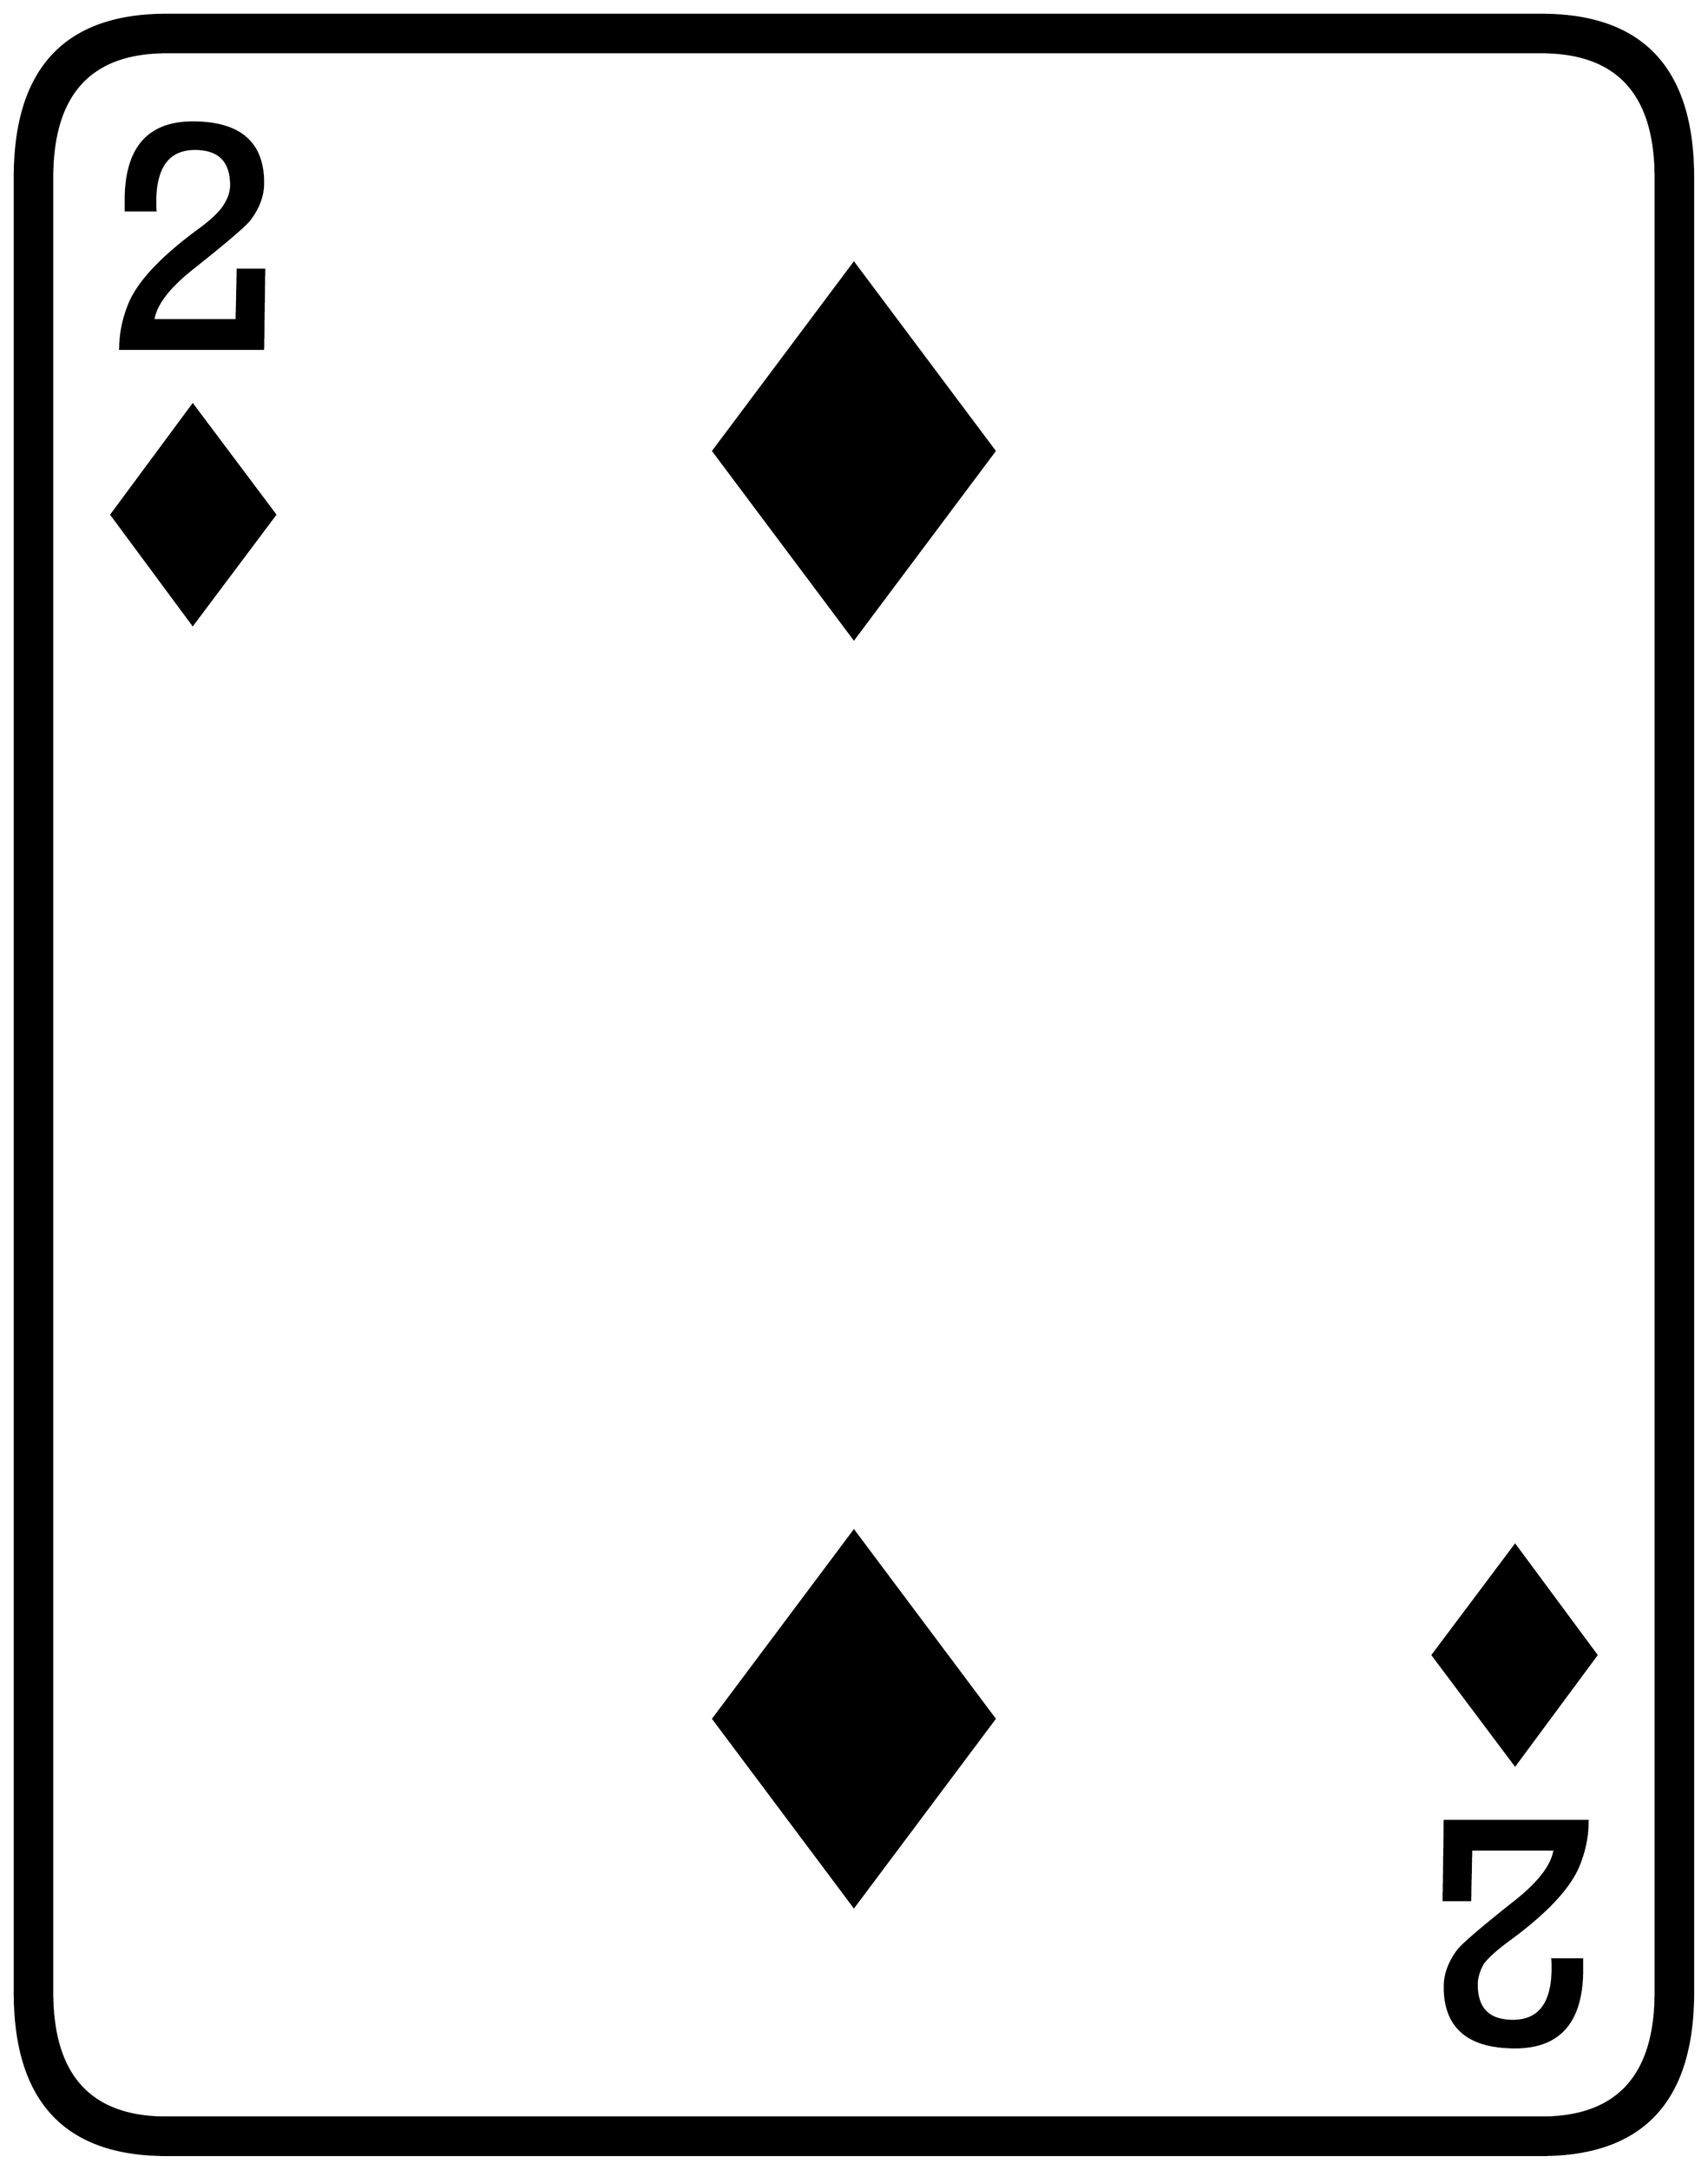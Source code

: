 


\begin{tikzpicture}[y=0.80pt, x=0.80pt, yscale=-1.0, xscale=1.0, inner sep=0pt, outer sep=0pt]
\begin{scope}[shift={(100.0,1706.0)},nonzero rule]
  \path[draw=.,fill=.,line width=1.600pt] (1578.0,244.0) .. controls
    (1578.0,342.667) and (1532.0,392.0) .. (1440.0,392.0) --
    (188.0,392.0) .. controls (96.0,392.0) and (50.0,342.667) ..
    (50.0,244.0) -- (50.0,-1408.0) .. controls (50.0,-1506.667)
    and (96.0,-1556.0) .. (188.0,-1556.0) -- (1440.0,-1556.0) ..
    controls (1532.0,-1556.0) and (1578.0,-1506.667) ..
    (1578.0,-1408.0) -- (1578.0,244.0) -- cycle(1544.0,244.0) --
    (1544.0,-1408.0) .. controls (1544.0,-1484.0) and
    (1509.333,-1522.0) .. (1440.0,-1522.0) -- (188.0,-1522.0) ..
    controls (118.667,-1522.0) and (84.0,-1484.0) ..
    (84.0,-1408.0) -- (84.0,244.0) .. controls (84.0,320.0) and
    (118.667,358.0) .. (188.0,358.0) -- (1440.0,358.0) .. controls
    (1509.333,358.0) and (1544.0,320.0) .. (1544.0,244.0) --
    cycle(942.0,-1159.0) -- (814.0,-988.0) -- (686.0,-1159.0) --
    (814.0,-1330.0) -- (942.0,-1159.0) -- cycle(277.0,-1324.0)
    -- (276.0,-1252.0) -- (146.0,-1252.0) .. controls
    (146.0,-1265.333) and (148.667,-1278.667) .. (154.0,-1292.0) ..
    controls (162.0,-1312.0) and (182.667,-1334.333) ..
    (216.0,-1359.0) .. controls (228.0,-1367.667) and
    (236.0,-1375.0) .. (240.0,-1381.0) .. controls
    (244.667,-1387.667) and (247.0,-1394.333) .. (247.0,-1401.0) ..
    controls (247.0,-1423.0) and (236.0,-1434.0) ..
    (214.0,-1434.0) .. controls (188.0,-1434.0) and
    (176.0,-1415.333) .. (178.0,-1378.0) -- (151.0,-1378.0) --
    (151.0,-1387.0) .. controls (151.0,-1434.333) and
    (171.333,-1458.0) .. (212.0,-1458.0) .. controls
    (254.667,-1458.0) and (276.0,-1439.667) .. (276.0,-1403.0) ..
    controls (276.0,-1391.667) and (272.0,-1380.667) ..
    (264.0,-1370.0) .. controls (260.0,-1364.667) and
    (243.333,-1350.333) .. (214.0,-1327.0) .. controls
    (190.667,-1309.0) and (178.0,-1292.667) .. (176.0,-1278.0) --
    (252.0,-1278.0) -- (253.0,-1324.0) -- (277.0,-1324.0) --
    cycle(1490.0,-63.0) -- (1416.0,37.0) -- (1341.0,-63.0) --
    (1416.0,-163.0) -- (1490.0,-63.0) -- cycle(287.0,-1101.0) --
    (212.0,-1001.0) -- (138.0,-1101.0) -- (212.0,-1201.0) --
    (287.0,-1101.0) -- cycle(1482.0,88.0) .. controls
    (1482.0,101.333) and (1479.333,114.667) .. (1474.0,128.0) ..
    controls (1466.0,148.0) and (1445.333,170.333) .. (1412.0,195.0)
    .. controls (1400.0,203.667) and (1391.667,211.0) ..
    (1387.0,217.0) .. controls (1383.0,223.667) and (1381.0,230.333)
    .. (1381.0,237.0) .. controls (1381.0,259.0) and
    (1392.0,270.0) .. (1414.0,270.0) .. controls (1440.0,270.0)
    and (1452.0,251.333) .. (1450.0,214.0) -- (1477.0,214.0) --
    (1477.0,223.0) .. controls (1477.0,270.333) and (1456.667,294.0)
    .. (1416.0,294.0) .. controls (1373.333,294.0) and
    (1352.0,275.667) .. (1352.0,239.0) .. controls (1352.0,227.667)
    and (1356.0,216.667) .. (1364.0,206.0) .. controls
    (1368.0,200.667) and (1384.667,186.333) .. (1414.0,163.0) ..
    controls (1437.333,145.0) and (1450.0,128.667) .. (1452.0,114.0)
    -- (1376.0,114.0) -- (1375.0,160.0) -- (1351.0,160.0) --
    (1352.0,88.0) -- (1482.0,88.0) -- cycle(942.0,-5.0) --
    (814.0,166.0) -- (686.0,-5.0) -- (814.0,-176.0) --
    (942.0,-5.0) -- cycle;
\end{scope}

\end{tikzpicture}


